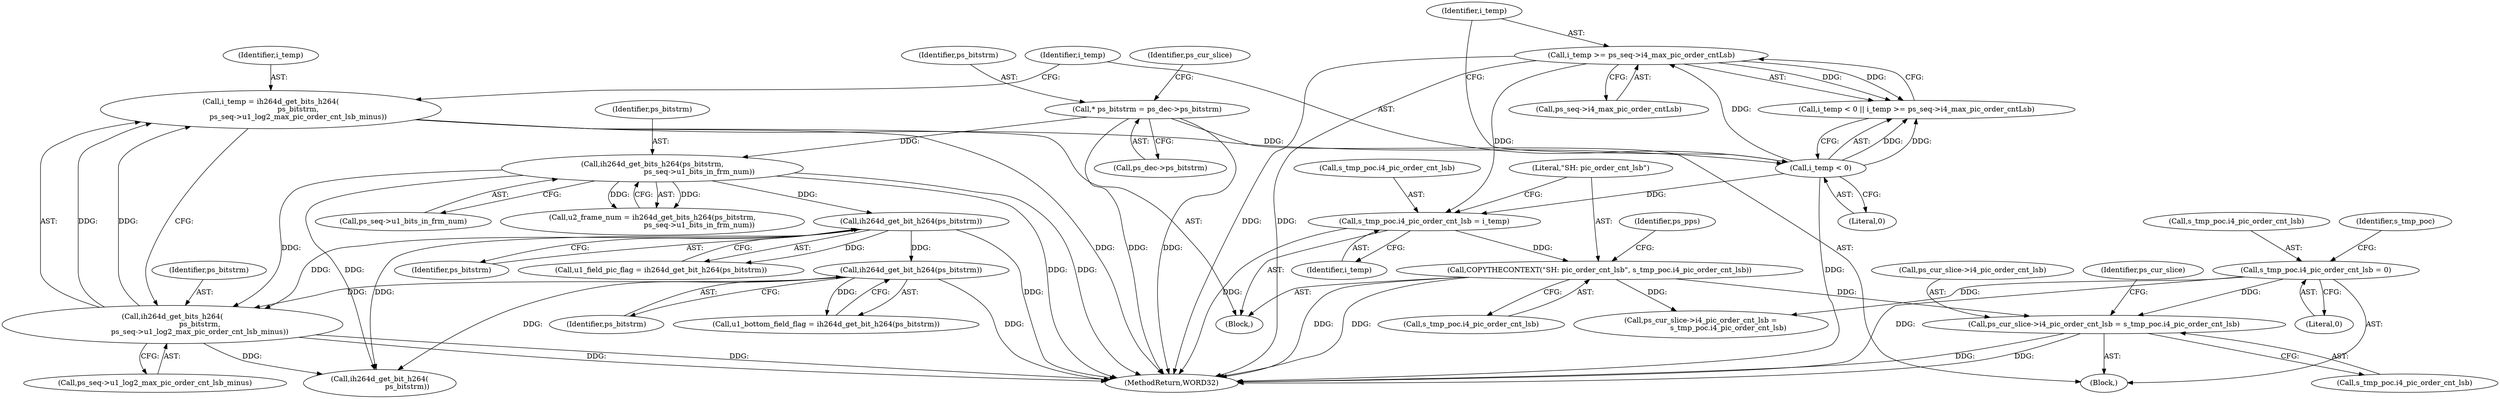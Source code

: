 digraph "0_Android_494561291a503840f385fbcd11d9bc5f4dc502b8_2@pointer" {
"1001452" [label="(Call,ps_cur_slice->i4_pic_order_cnt_lsb = s_tmp_poc.i4_pic_order_cnt_lsb)"];
"1000574" [label="(Call,s_tmp_poc.i4_pic_order_cnt_lsb = 0)"];
"1000618" [label="(Call,COPYTHECONTEXT(\"SH: pic_order_cnt_lsb\", s_tmp_poc.i4_pic_order_cnt_lsb))"];
"1000613" [label="(Call,s_tmp_poc.i4_pic_order_cnt_lsb = i_temp)"];
"1000606" [label="(Call,i_temp >= ps_seq->i4_max_pic_order_cntLsb)"];
"1000603" [label="(Call,i_temp < 0)"];
"1000594" [label="(Call,i_temp = ih264d_get_bits_h264(\n                        ps_bitstrm,\n                        ps_seq->u1_log2_max_pic_order_cnt_lsb_minus))"];
"1000596" [label="(Call,ih264d_get_bits_h264(\n                        ps_bitstrm,\n                        ps_seq->u1_log2_max_pic_order_cnt_lsb_minus))"];
"1000501" [label="(Call,ih264d_get_bit_h264(ps_bitstrm))"];
"1000481" [label="(Call,ih264d_get_bit_h264(ps_bitstrm))"];
"1000465" [label="(Call,ih264d_get_bits_h264(ps_bitstrm,\n                                         ps_seq->u1_bits_in_frm_num))"];
"1000166" [label="(Call,* ps_bitstrm = ps_dec->ps_bitstrm)"];
"1000620" [label="(Call,s_tmp_poc.i4_pic_order_cnt_lsb)"];
"1000594" [label="(Call,i_temp = ih264d_get_bits_h264(\n                        ps_bitstrm,\n                        ps_seq->u1_log2_max_pic_order_cnt_lsb_minus))"];
"1000627" [label="(Identifier,ps_pps)"];
"1000499" [label="(Call,u1_bottom_field_flag = ih264d_get_bit_h264(ps_bitstrm))"];
"1001453" [label="(Call,ps_cur_slice->i4_pic_order_cnt_lsb)"];
"1000578" [label="(Literal,0)"];
"1001456" [label="(Call,s_tmp_poc.i4_pic_order_cnt_lsb)"];
"1000605" [label="(Literal,0)"];
"1000463" [label="(Call,u2_frame_num = ih264d_get_bits_h264(ps_bitstrm,\n                                         ps_seq->u1_bits_in_frm_num))"];
"1001505" [label="(Call,ih264d_get_bit_h264(\n                        ps_bitstrm))"];
"1000466" [label="(Identifier,ps_bitstrm)"];
"1000606" [label="(Call,i_temp >= ps_seq->i4_max_pic_order_cntLsb)"];
"1000575" [label="(Call,s_tmp_poc.i4_pic_order_cnt_lsb)"];
"1000479" [label="(Call,u1_field_pic_flag = ih264d_get_bit_h264(ps_bitstrm))"];
"1000167" [label="(Identifier,ps_bitstrm)"];
"1000164" [label="(Block,)"];
"1000574" [label="(Call,s_tmp_poc.i4_pic_order_cnt_lsb = 0)"];
"1000619" [label="(Literal,\"SH: pic_order_cnt_lsb\")"];
"1000618" [label="(Call,COPYTHECONTEXT(\"SH: pic_order_cnt_lsb\", s_tmp_poc.i4_pic_order_cnt_lsb))"];
"1000595" [label="(Identifier,i_temp)"];
"1000593" [label="(Block,)"];
"1000604" [label="(Identifier,i_temp)"];
"1000467" [label="(Call,ps_seq->u1_bits_in_frm_num)"];
"1000166" [label="(Call,* ps_bitstrm = ps_dec->ps_bitstrm)"];
"1000502" [label="(Identifier,ps_bitstrm)"];
"1000501" [label="(Call,ih264d_get_bit_h264(ps_bitstrm))"];
"1000905" [label="(Call,ps_cur_slice->i4_pic_order_cnt_lsb =\n                        s_tmp_poc.i4_pic_order_cnt_lsb)"];
"1000602" [label="(Call,i_temp < 0 || i_temp >= ps_seq->i4_max_pic_order_cntLsb)"];
"1000482" [label="(Identifier,ps_bitstrm)"];
"1000607" [label="(Identifier,i_temp)"];
"1000598" [label="(Call,ps_seq->u1_log2_max_pic_order_cnt_lsb_minus)"];
"1000481" [label="(Call,ih264d_get_bit_h264(ps_bitstrm))"];
"1000168" [label="(Call,ps_dec->ps_bitstrm)"];
"1001452" [label="(Call,ps_cur_slice->i4_pic_order_cnt_lsb = s_tmp_poc.i4_pic_order_cnt_lsb)"];
"1000596" [label="(Call,ih264d_get_bits_h264(\n                        ps_bitstrm,\n                        ps_seq->u1_log2_max_pic_order_cnt_lsb_minus))"];
"1000581" [label="(Identifier,s_tmp_poc)"];
"1000613" [label="(Call,s_tmp_poc.i4_pic_order_cnt_lsb = i_temp)"];
"1000175" [label="(Identifier,ps_cur_slice)"];
"1000614" [label="(Call,s_tmp_poc.i4_pic_order_cnt_lsb)"];
"1002544" [label="(MethodReturn,WORD32)"];
"1000603" [label="(Call,i_temp < 0)"];
"1000617" [label="(Identifier,i_temp)"];
"1001461" [label="(Identifier,ps_cur_slice)"];
"1000608" [label="(Call,ps_seq->i4_max_pic_order_cntLsb)"];
"1000597" [label="(Identifier,ps_bitstrm)"];
"1000465" [label="(Call,ih264d_get_bits_h264(ps_bitstrm,\n                                         ps_seq->u1_bits_in_frm_num))"];
"1001452" -> "1000164"  [label="AST: "];
"1001452" -> "1001456"  [label="CFG: "];
"1001453" -> "1001452"  [label="AST: "];
"1001456" -> "1001452"  [label="AST: "];
"1001461" -> "1001452"  [label="CFG: "];
"1001452" -> "1002544"  [label="DDG: "];
"1001452" -> "1002544"  [label="DDG: "];
"1000574" -> "1001452"  [label="DDG: "];
"1000618" -> "1001452"  [label="DDG: "];
"1000574" -> "1000164"  [label="AST: "];
"1000574" -> "1000578"  [label="CFG: "];
"1000575" -> "1000574"  [label="AST: "];
"1000578" -> "1000574"  [label="AST: "];
"1000581" -> "1000574"  [label="CFG: "];
"1000574" -> "1002544"  [label="DDG: "];
"1000574" -> "1000905"  [label="DDG: "];
"1000618" -> "1000593"  [label="AST: "];
"1000618" -> "1000620"  [label="CFG: "];
"1000619" -> "1000618"  [label="AST: "];
"1000620" -> "1000618"  [label="AST: "];
"1000627" -> "1000618"  [label="CFG: "];
"1000618" -> "1002544"  [label="DDG: "];
"1000618" -> "1002544"  [label="DDG: "];
"1000613" -> "1000618"  [label="DDG: "];
"1000618" -> "1000905"  [label="DDG: "];
"1000613" -> "1000593"  [label="AST: "];
"1000613" -> "1000617"  [label="CFG: "];
"1000614" -> "1000613"  [label="AST: "];
"1000617" -> "1000613"  [label="AST: "];
"1000619" -> "1000613"  [label="CFG: "];
"1000613" -> "1002544"  [label="DDG: "];
"1000606" -> "1000613"  [label="DDG: "];
"1000603" -> "1000613"  [label="DDG: "];
"1000606" -> "1000602"  [label="AST: "];
"1000606" -> "1000608"  [label="CFG: "];
"1000607" -> "1000606"  [label="AST: "];
"1000608" -> "1000606"  [label="AST: "];
"1000602" -> "1000606"  [label="CFG: "];
"1000606" -> "1002544"  [label="DDG: "];
"1000606" -> "1002544"  [label="DDG: "];
"1000606" -> "1000602"  [label="DDG: "];
"1000606" -> "1000602"  [label="DDG: "];
"1000603" -> "1000606"  [label="DDG: "];
"1000603" -> "1000602"  [label="AST: "];
"1000603" -> "1000605"  [label="CFG: "];
"1000604" -> "1000603"  [label="AST: "];
"1000605" -> "1000603"  [label="AST: "];
"1000607" -> "1000603"  [label="CFG: "];
"1000602" -> "1000603"  [label="CFG: "];
"1000603" -> "1002544"  [label="DDG: "];
"1000603" -> "1000602"  [label="DDG: "];
"1000603" -> "1000602"  [label="DDG: "];
"1000594" -> "1000603"  [label="DDG: "];
"1000594" -> "1000593"  [label="AST: "];
"1000594" -> "1000596"  [label="CFG: "];
"1000595" -> "1000594"  [label="AST: "];
"1000596" -> "1000594"  [label="AST: "];
"1000604" -> "1000594"  [label="CFG: "];
"1000594" -> "1002544"  [label="DDG: "];
"1000596" -> "1000594"  [label="DDG: "];
"1000596" -> "1000594"  [label="DDG: "];
"1000596" -> "1000598"  [label="CFG: "];
"1000597" -> "1000596"  [label="AST: "];
"1000598" -> "1000596"  [label="AST: "];
"1000596" -> "1002544"  [label="DDG: "];
"1000596" -> "1002544"  [label="DDG: "];
"1000501" -> "1000596"  [label="DDG: "];
"1000481" -> "1000596"  [label="DDG: "];
"1000465" -> "1000596"  [label="DDG: "];
"1000596" -> "1001505"  [label="DDG: "];
"1000501" -> "1000499"  [label="AST: "];
"1000501" -> "1000502"  [label="CFG: "];
"1000502" -> "1000501"  [label="AST: "];
"1000499" -> "1000501"  [label="CFG: "];
"1000501" -> "1002544"  [label="DDG: "];
"1000501" -> "1000499"  [label="DDG: "];
"1000481" -> "1000501"  [label="DDG: "];
"1000501" -> "1001505"  [label="DDG: "];
"1000481" -> "1000479"  [label="AST: "];
"1000481" -> "1000482"  [label="CFG: "];
"1000482" -> "1000481"  [label="AST: "];
"1000479" -> "1000481"  [label="CFG: "];
"1000481" -> "1002544"  [label="DDG: "];
"1000481" -> "1000479"  [label="DDG: "];
"1000465" -> "1000481"  [label="DDG: "];
"1000481" -> "1001505"  [label="DDG: "];
"1000465" -> "1000463"  [label="AST: "];
"1000465" -> "1000467"  [label="CFG: "];
"1000466" -> "1000465"  [label="AST: "];
"1000467" -> "1000465"  [label="AST: "];
"1000463" -> "1000465"  [label="CFG: "];
"1000465" -> "1002544"  [label="DDG: "];
"1000465" -> "1002544"  [label="DDG: "];
"1000465" -> "1000463"  [label="DDG: "];
"1000465" -> "1000463"  [label="DDG: "];
"1000166" -> "1000465"  [label="DDG: "];
"1000465" -> "1001505"  [label="DDG: "];
"1000166" -> "1000164"  [label="AST: "];
"1000166" -> "1000168"  [label="CFG: "];
"1000167" -> "1000166"  [label="AST: "];
"1000168" -> "1000166"  [label="AST: "];
"1000175" -> "1000166"  [label="CFG: "];
"1000166" -> "1002544"  [label="DDG: "];
"1000166" -> "1002544"  [label="DDG: "];
}
